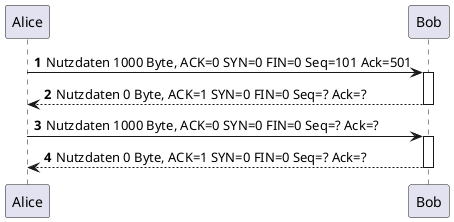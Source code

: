 @startuml

participant Alice
participant Bob

autonumber
Alice -> Bob : Nutzdaten 1000 Byte, ACK=0 SYN=0 FIN=0 Seq=101 Ack=501
activate Bob
return Nutzdaten 0 Byte, ACK=1 SYN=0 FIN=0 Seq=? Ack=?
Alice -> Bob : Nutzdaten 1000 Byte, ACK=0 SYN=0 FIN=0 Seq=? Ack=?
activate Bob
return Nutzdaten 0 Byte, ACK=1 SYN=0 FIN=0 Seq=? Ack=?
@enduml